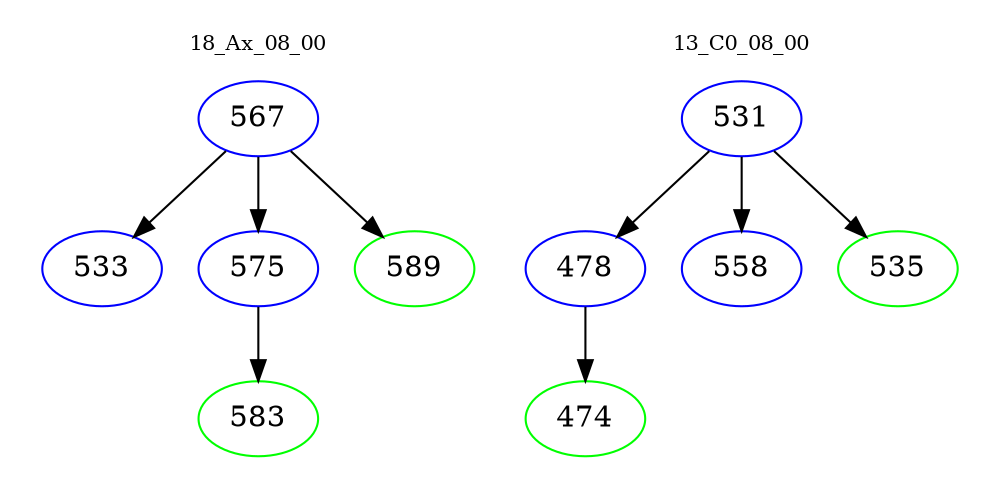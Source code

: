 digraph{
subgraph cluster_0 {
color = white
label = "18_Ax_08_00";
fontsize=10;
T0_567 [label="567", color="blue"]
T0_567 -> T0_533 [color="black"]
T0_533 [label="533", color="blue"]
T0_567 -> T0_575 [color="black"]
T0_575 [label="575", color="blue"]
T0_575 -> T0_583 [color="black"]
T0_583 [label="583", color="green"]
T0_567 -> T0_589 [color="black"]
T0_589 [label="589", color="green"]
}
subgraph cluster_1 {
color = white
label = "13_C0_08_00";
fontsize=10;
T1_531 [label="531", color="blue"]
T1_531 -> T1_478 [color="black"]
T1_478 [label="478", color="blue"]
T1_478 -> T1_474 [color="black"]
T1_474 [label="474", color="green"]
T1_531 -> T1_558 [color="black"]
T1_558 [label="558", color="blue"]
T1_531 -> T1_535 [color="black"]
T1_535 [label="535", color="green"]
}
}
